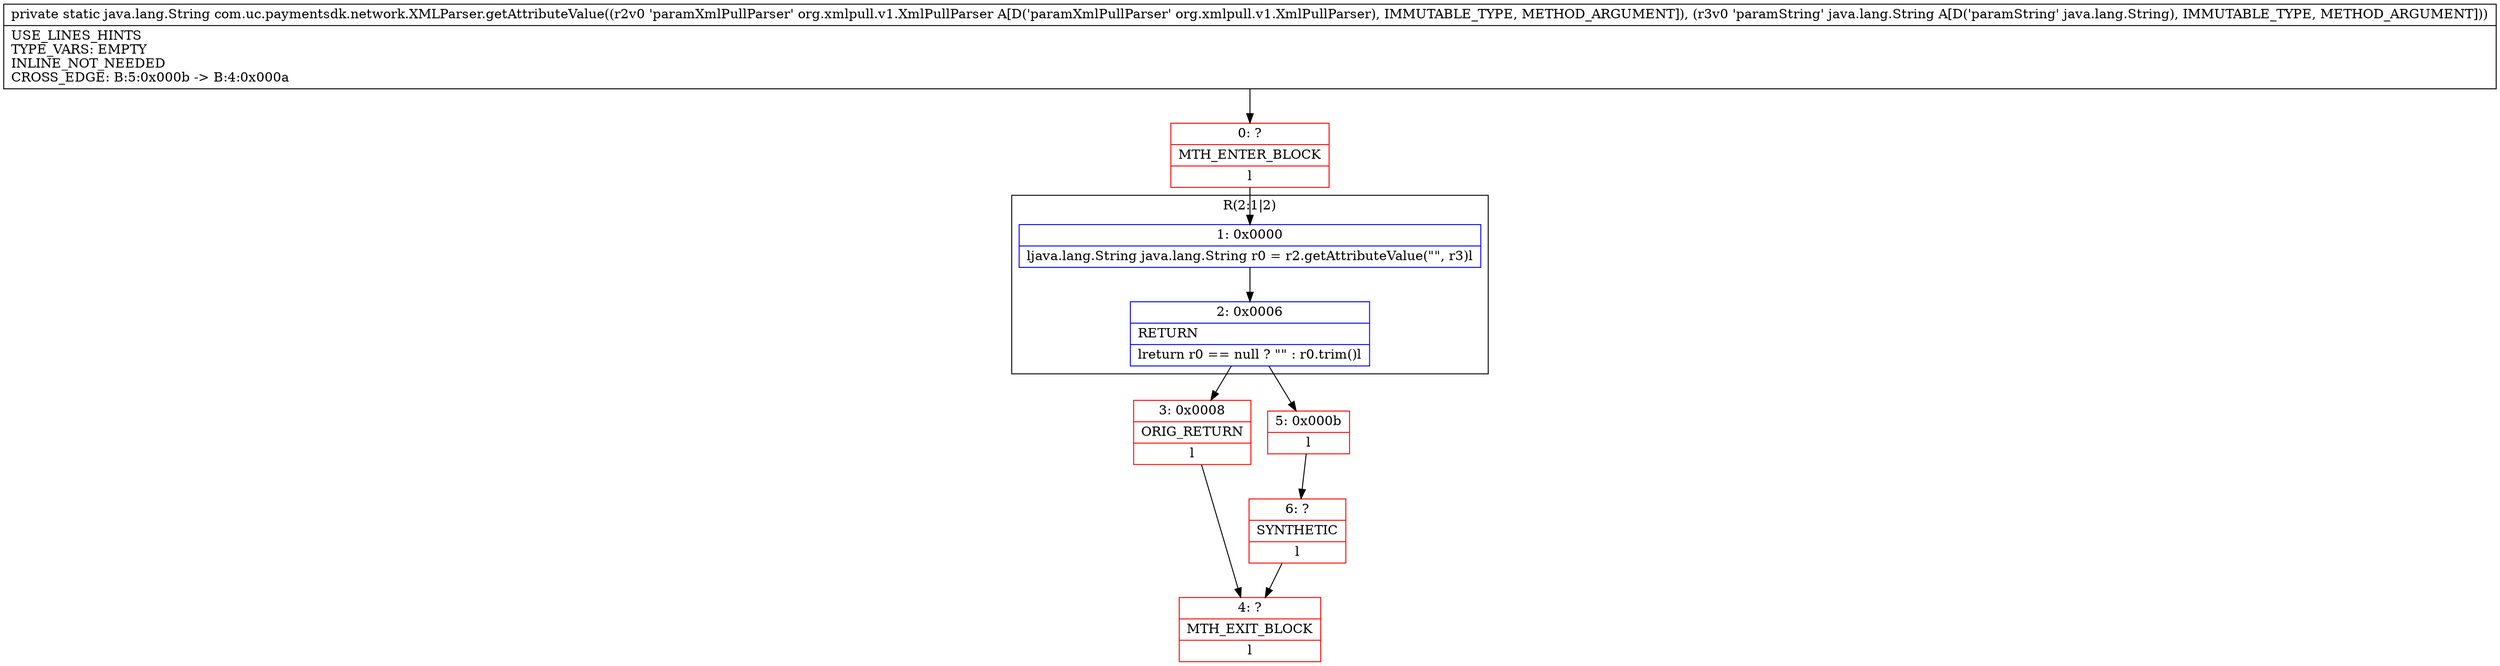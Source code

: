 digraph "CFG forcom.uc.paymentsdk.network.XMLParser.getAttributeValue(Lorg\/xmlpull\/v1\/XmlPullParser;Ljava\/lang\/String;)Ljava\/lang\/String;" {
subgraph cluster_Region_2124003341 {
label = "R(2:1|2)";
node [shape=record,color=blue];
Node_1 [shape=record,label="{1\:\ 0x0000|ljava.lang.String java.lang.String r0 = r2.getAttributeValue(\"\", r3)l}"];
Node_2 [shape=record,label="{2\:\ 0x0006|RETURN\l|lreturn r0 == null ? \"\" : r0.trim()l}"];
}
Node_0 [shape=record,color=red,label="{0\:\ ?|MTH_ENTER_BLOCK\l|l}"];
Node_3 [shape=record,color=red,label="{3\:\ 0x0008|ORIG_RETURN\l|l}"];
Node_4 [shape=record,color=red,label="{4\:\ ?|MTH_EXIT_BLOCK\l|l}"];
Node_5 [shape=record,color=red,label="{5\:\ 0x000b|l}"];
Node_6 [shape=record,color=red,label="{6\:\ ?|SYNTHETIC\l|l}"];
MethodNode[shape=record,label="{private static java.lang.String com.uc.paymentsdk.network.XMLParser.getAttributeValue((r2v0 'paramXmlPullParser' org.xmlpull.v1.XmlPullParser A[D('paramXmlPullParser' org.xmlpull.v1.XmlPullParser), IMMUTABLE_TYPE, METHOD_ARGUMENT]), (r3v0 'paramString' java.lang.String A[D('paramString' java.lang.String), IMMUTABLE_TYPE, METHOD_ARGUMENT]))  | USE_LINES_HINTS\lTYPE_VARS: EMPTY\lINLINE_NOT_NEEDED\lCROSS_EDGE: B:5:0x000b \-\> B:4:0x000a\l}"];
MethodNode -> Node_0;
Node_1 -> Node_2;
Node_2 -> Node_3;
Node_2 -> Node_5;
Node_0 -> Node_1;
Node_3 -> Node_4;
Node_5 -> Node_6;
Node_6 -> Node_4;
}

